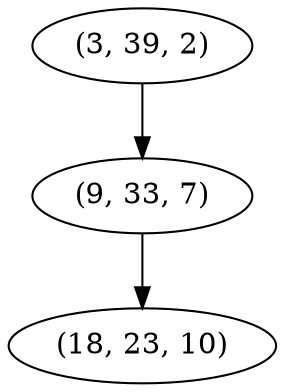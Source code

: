 digraph tree {
    "(3, 39, 2)";
    "(9, 33, 7)";
    "(18, 23, 10)";
    "(3, 39, 2)" -> "(9, 33, 7)";
    "(9, 33, 7)" -> "(18, 23, 10)";
}
